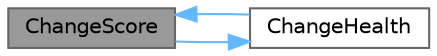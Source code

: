 digraph "ChangeScore"
{
 // LATEX_PDF_SIZE
  bgcolor="transparent";
  edge [fontname=Helvetica,fontsize=10,labelfontname=Helvetica,labelfontsize=10];
  node [fontname=Helvetica,fontsize=10,shape=box,height=0.2,width=0.4];
  rankdir="LR";
  Node1 [id="Node000001",label="ChangeScore",height=0.2,width=0.4,color="gray40", fillcolor="grey60", style="filled", fontcolor="black",tooltip="Increases score, rewards extra health if requirement are met."];
  Node1 -> Node2 [id="edge3_Node000001_Node000002",color="steelblue1",style="solid",tooltip=" "];
  Node2 [id="Node000002",label="ChangeHealth",height=0.2,width=0.4,color="grey40", fillcolor="white", style="filled",URL="$class_player_scripts_1_1_player_status.html#af41d014aba881a7ec30a9cddaf9e0b3a",tooltip="Increases health. If health is already at max, increases score instead. When health reaches 0,..."];
  Node2 -> Node1 [id="edge4_Node000002_Node000001",color="steelblue1",style="solid",tooltip=" "];
}
